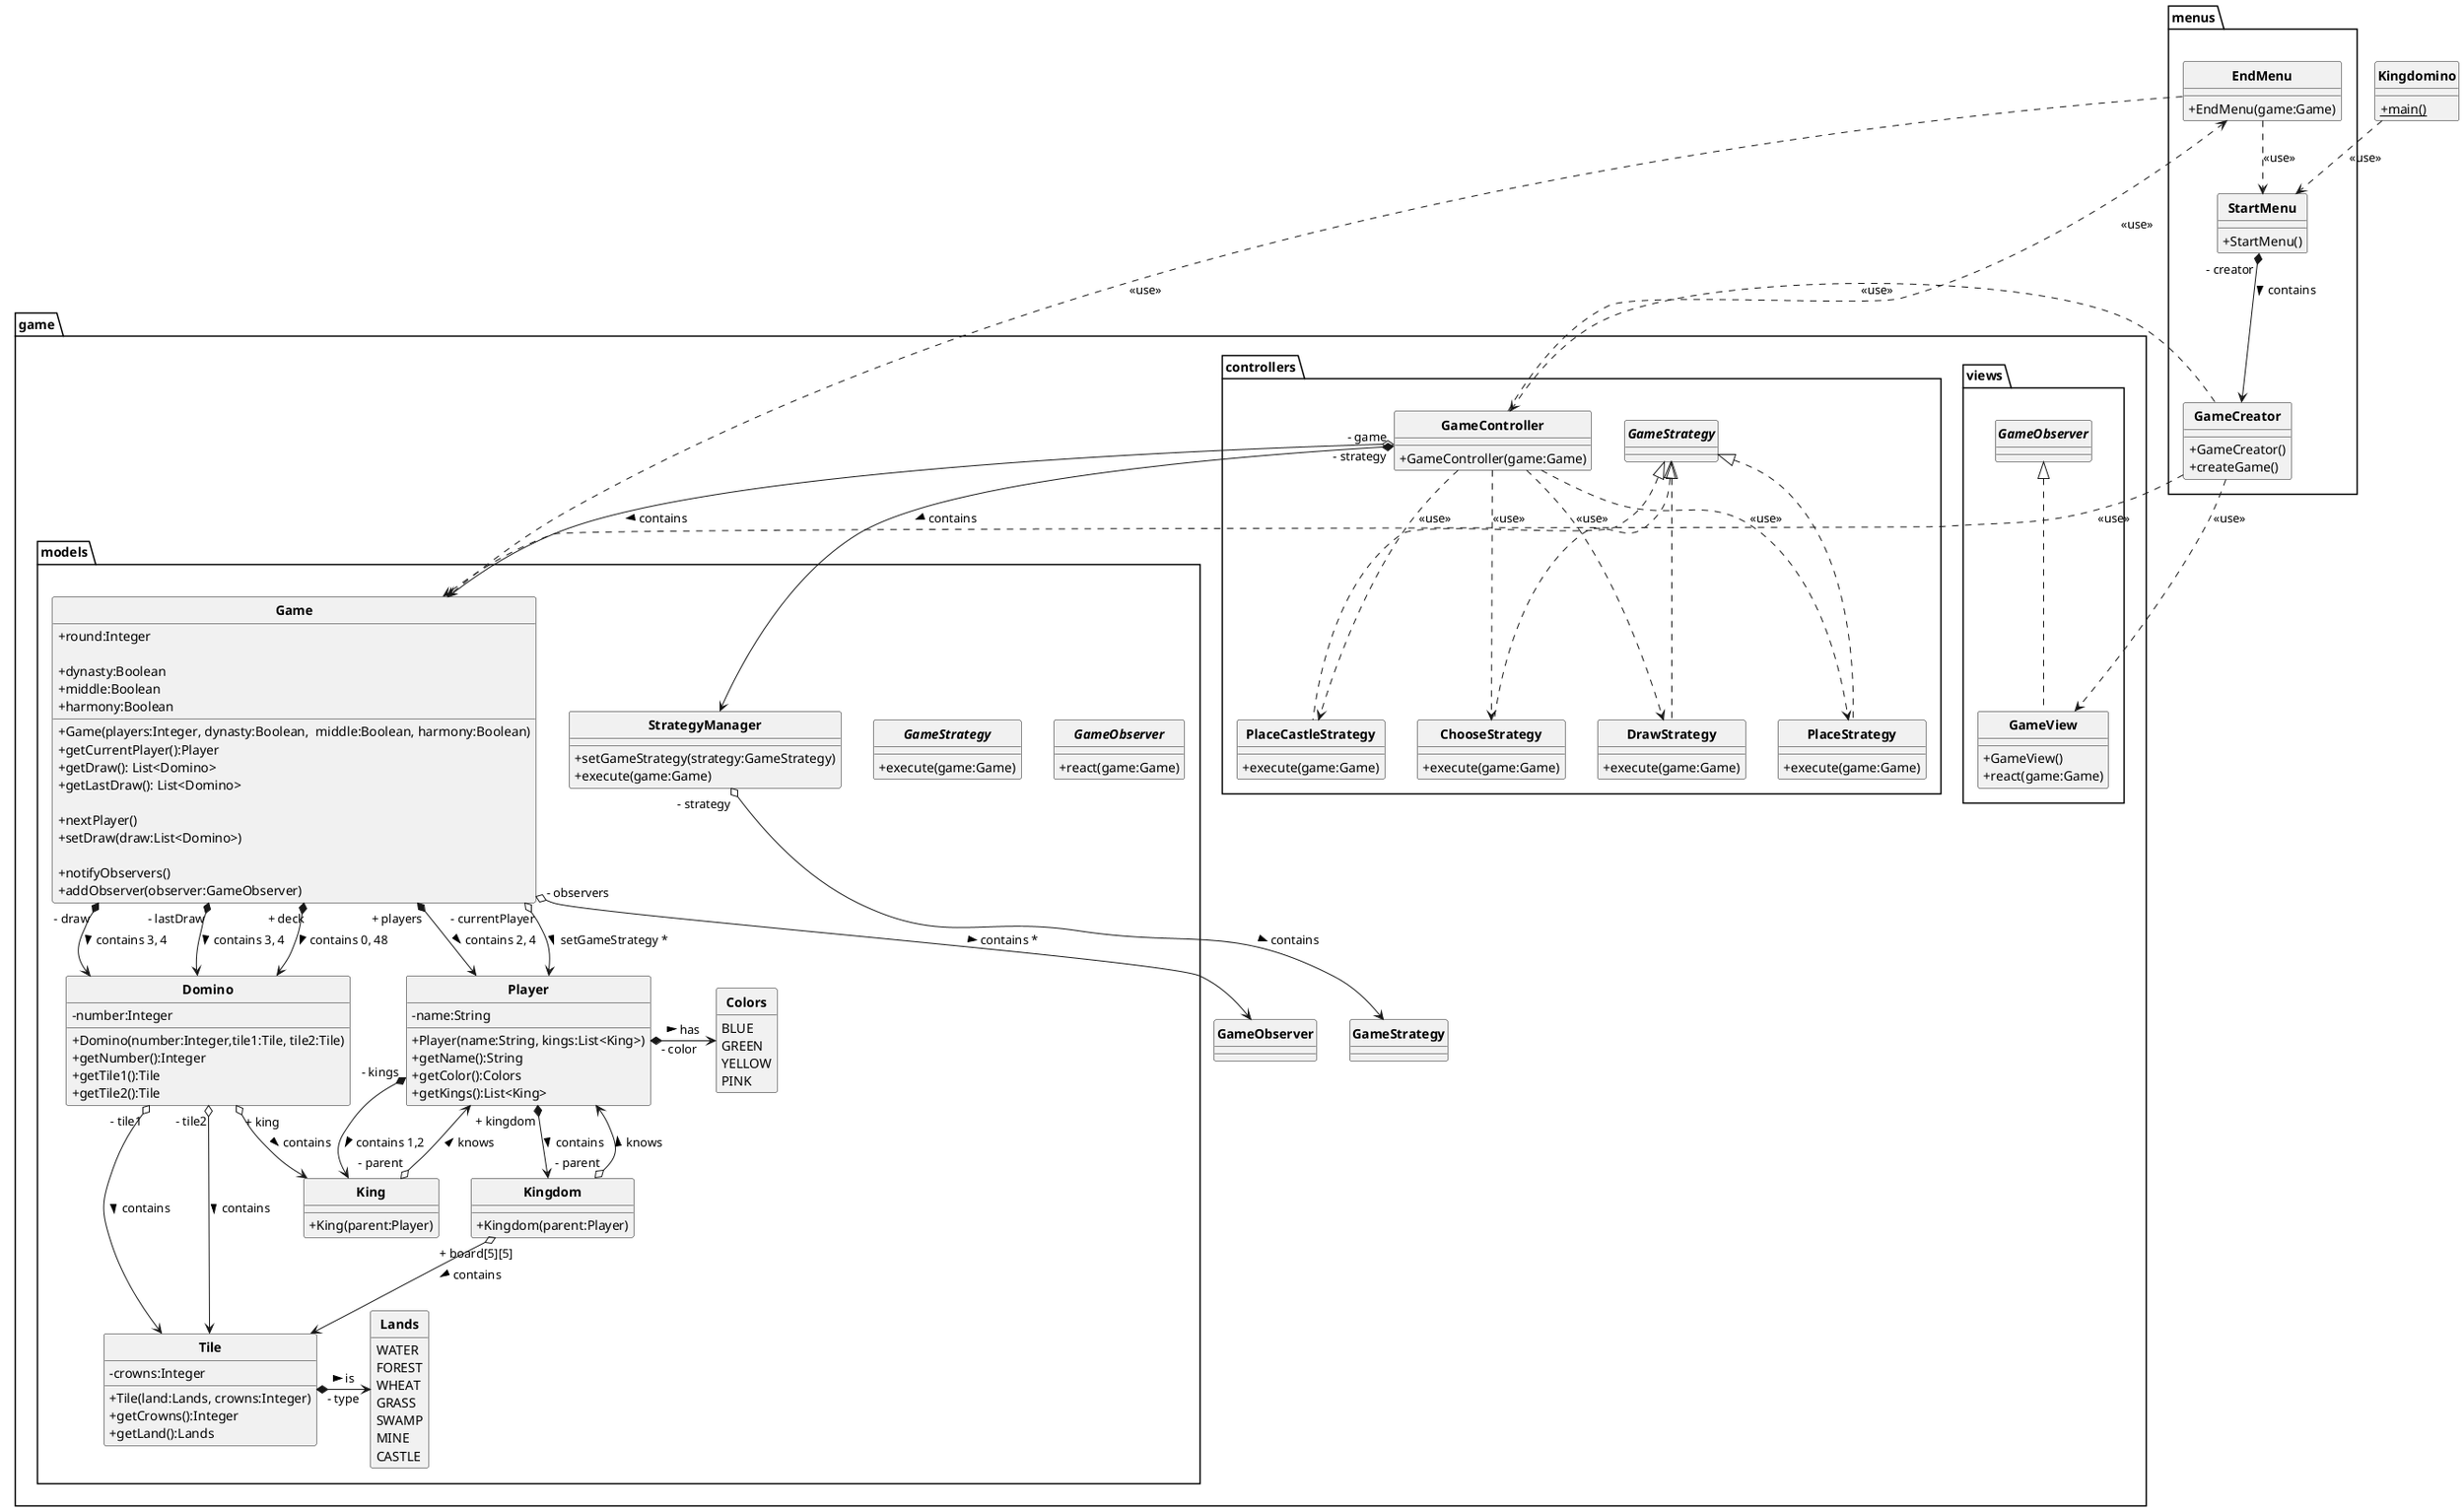 @startuml
'https://plantuml.com/class-diagram

skinparam style strictuml
skinparam classAttributeIconSize 0
skinparam classFontStyle Bold
hide enum methods

class Kingdomino {
    + {static}main()
}

package menus {

    class StartMenu {
       + StartMenu()
    }

    class EndMenu {
       + EndMenu(game:Game)
    }

    class GameCreator {
        + GameCreator()
        + createGame()
    }

}

package game {

package models {

        interface GameObserver {
            + react(game:Game)
        }

        interface GameStrategy {
            + execute(game:Game)
        }

        class Game {
            + Game(players:Integer, dynasty:Boolean,  middle:Boolean, harmony:Boolean)

            + round:Integer

            + dynasty:Boolean
            + middle:Boolean
            + harmony:Boolean

            + getCurrentPlayer():Player
            + getDraw(): List<Domino>
            + getLastDraw(): List<Domino>

            + nextPlayer()
            + setDraw(draw:List<Domino>)

            + notifyObservers()
            + addObserver(observer:GameObserver)

        }

        class StrategyManager {
            + setGameStrategy(strategy:GameStrategy)
            + execute(game:Game)
        }

        class Player {
            + Player(name:String, kings:List<King>)
            - name:String

            + getName():String
            + getColor():Colors
            + getKings():List<King>

        }

        class King {
            + King(parent:Player)
        }

        class Kingdom {
            + Kingdom(parent:Player)
        }

        class Domino {
            + Domino(number:Integer,tile1:Tile, tile2:Tile)
            - number:Integer

            + getNumber():Integer
            + getTile1():Tile
            + getTile2():Tile

        }

        class Tile {
            + Tile(land:Lands, crowns:Integer)
            - crowns:Integer

            + getCrowns():Integer
            + getLand():Lands
        }

        enum Lands {
            WATER
            FOREST
            WHEAT
            GRASS
            SWAMP
            MINE
            CASTLE
        }

        enum Colors {
            BLUE
            GREEN
            YELLOW
            PINK
        }

    }

    package views {
        class GameView implements GameObserver {
            + GameView()
            + react(game:Game)
        }
    }

    package controllers {

        class GameController {
            + GameController(game:Game)
        }

        class PlaceCastleStrategy implements GameStrategy {
            + execute(game:Game)
        }

        class DrawStrategy implements GameStrategy {
            + execute(game:Game)
        }

        class ChooseStrategy implements GameStrategy {
            + execute(game:Game)
        }

        class PlaceStrategy implements GameStrategy {
            + execute(game:Game)
        }

    }

    Kingdomino ..> StartMenu : "<<use>>"

    GameCreator ..> Game : "<<use>>"
    GameCreator ..> GameView : "<<use>>"
    GameCreator ..> GameController : "<<use>>"

    Game *--> Player : " + players" > contains 2, 4
    Game *--> Domino : " + deck" > contains 0, 48
    Game *--> Domino : " - draw" > contains 3, 4
    Game *--> Domino : " - lastDraw" > contains 3, 4
    Game o--> GameObserver : " - observers" > contains *
    Game o--> Player : " - currentPlayer" > setGameStrategy *

    GameController o--> Game : " - game" > contains
    GameController *--> StrategyManager : " - strategy" > contains
    GameController ..> DrawStrategy : "<<use>>"
    GameController ..> ChooseStrategy : "<<use>>"
    GameController ..> PlaceStrategy : "<<use>>"
    GameController ..> PlaceCastleStrategy : "<<use>>"
    GameController ..> EndMenu : "<<use>>"

    StrategyManager o--> GameStrategy : " - strategy" > contains

    StartMenu *--> GameCreator : " - creator" > contains

    EndMenu ..> Game : "<<use>>"
    EndMenu ..> StartMenu : "<<use>>"

    Player *--> Kingdom : " + kingdom" > contains
    Player *--> King : " - kings" > contains 1,2
    Player *-> Colors : " - color" > has

    King o--> Player : " - parent" > knows

    Kingdom o--> Player : " - parent" > knows
    Kingdom o--> Tile : " + board[5][5]" > contains

    Domino o-> Tile : " - tile1" > contains
    Domino o-> Tile : " - tile2" > contains
    Domino o--> King : " + king" > contains

    Tile *-> Lands : " - type" > is

}

@enduml